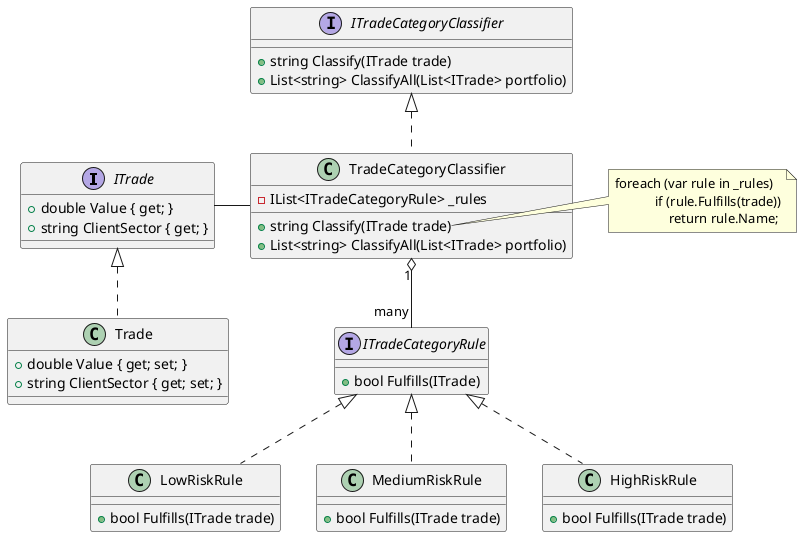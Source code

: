 @startuml
interface ITrade{
  + double Value { get; }
  + string ClientSector { get; }
}

class Trade implements ITrade{
  + double Value { get; set; }
  + string ClientSector { get; set; }
}

interface ITradeCategoryRule{
  + bool Fulfills(ITrade)
}

class LowRiskRule implements ITradeCategoryRule{
  + bool Fulfills(ITrade trade)
}
class MediumRiskRule implements ITradeCategoryRule{
  + bool Fulfills(ITrade trade)
}
class HighRiskRule implements ITradeCategoryRule{
  + bool Fulfills(ITrade trade)
}

interface ITradeCategoryClassifier{
    + string Classify(ITrade trade)
    + List<string> ClassifyAll(List<ITrade> portfolio)
}

class TradeCategoryClassifier implements ITradeCategoryClassifier{
    - IList<ITradeCategoryRule> _rules
    + string Classify(ITrade trade)
    + List<string> ClassifyAll(List<ITrade> portfolio)
}

TradeCategoryClassifier "1" o-- "many" ITradeCategoryRule 
TradeCategoryClassifier --left ITrade

note right of TradeCategoryClassifier::Classify
  foreach (var rule in _rules)
              if (rule.Fulfills(trade))
                  return rule.Name;
end note

@enduml
